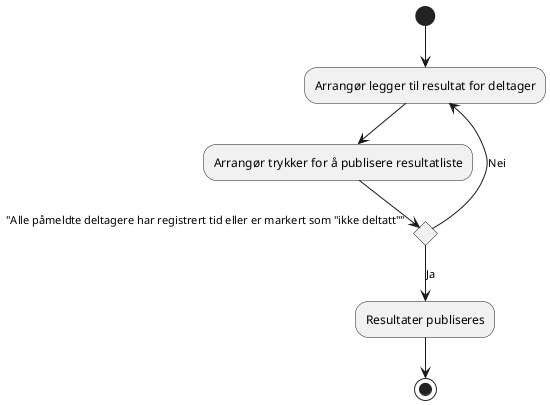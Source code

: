 @startuml
(*)  --> "Arrangør legger til resultat for deltager"
--> Arrangør trykker for å publisere resultatliste

If "Alle påmeldte deltagere har registrert tid eller er markert som "ikke deltatt"" then
--> [Ja] "Resultater publiseres"
-->(*)

else
--> [Nei] "Arrangør legger til resultat for deltager"

Endif

@enduml